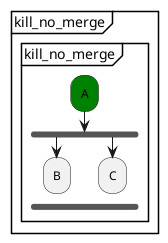 @startuml
partition "kill_no_merge" {
    group "kill_no_merge"
        #green:A;
        fork
            :B;
            kill
        fork again
            :C;
            kill
        end fork
    end group
}
@enduml